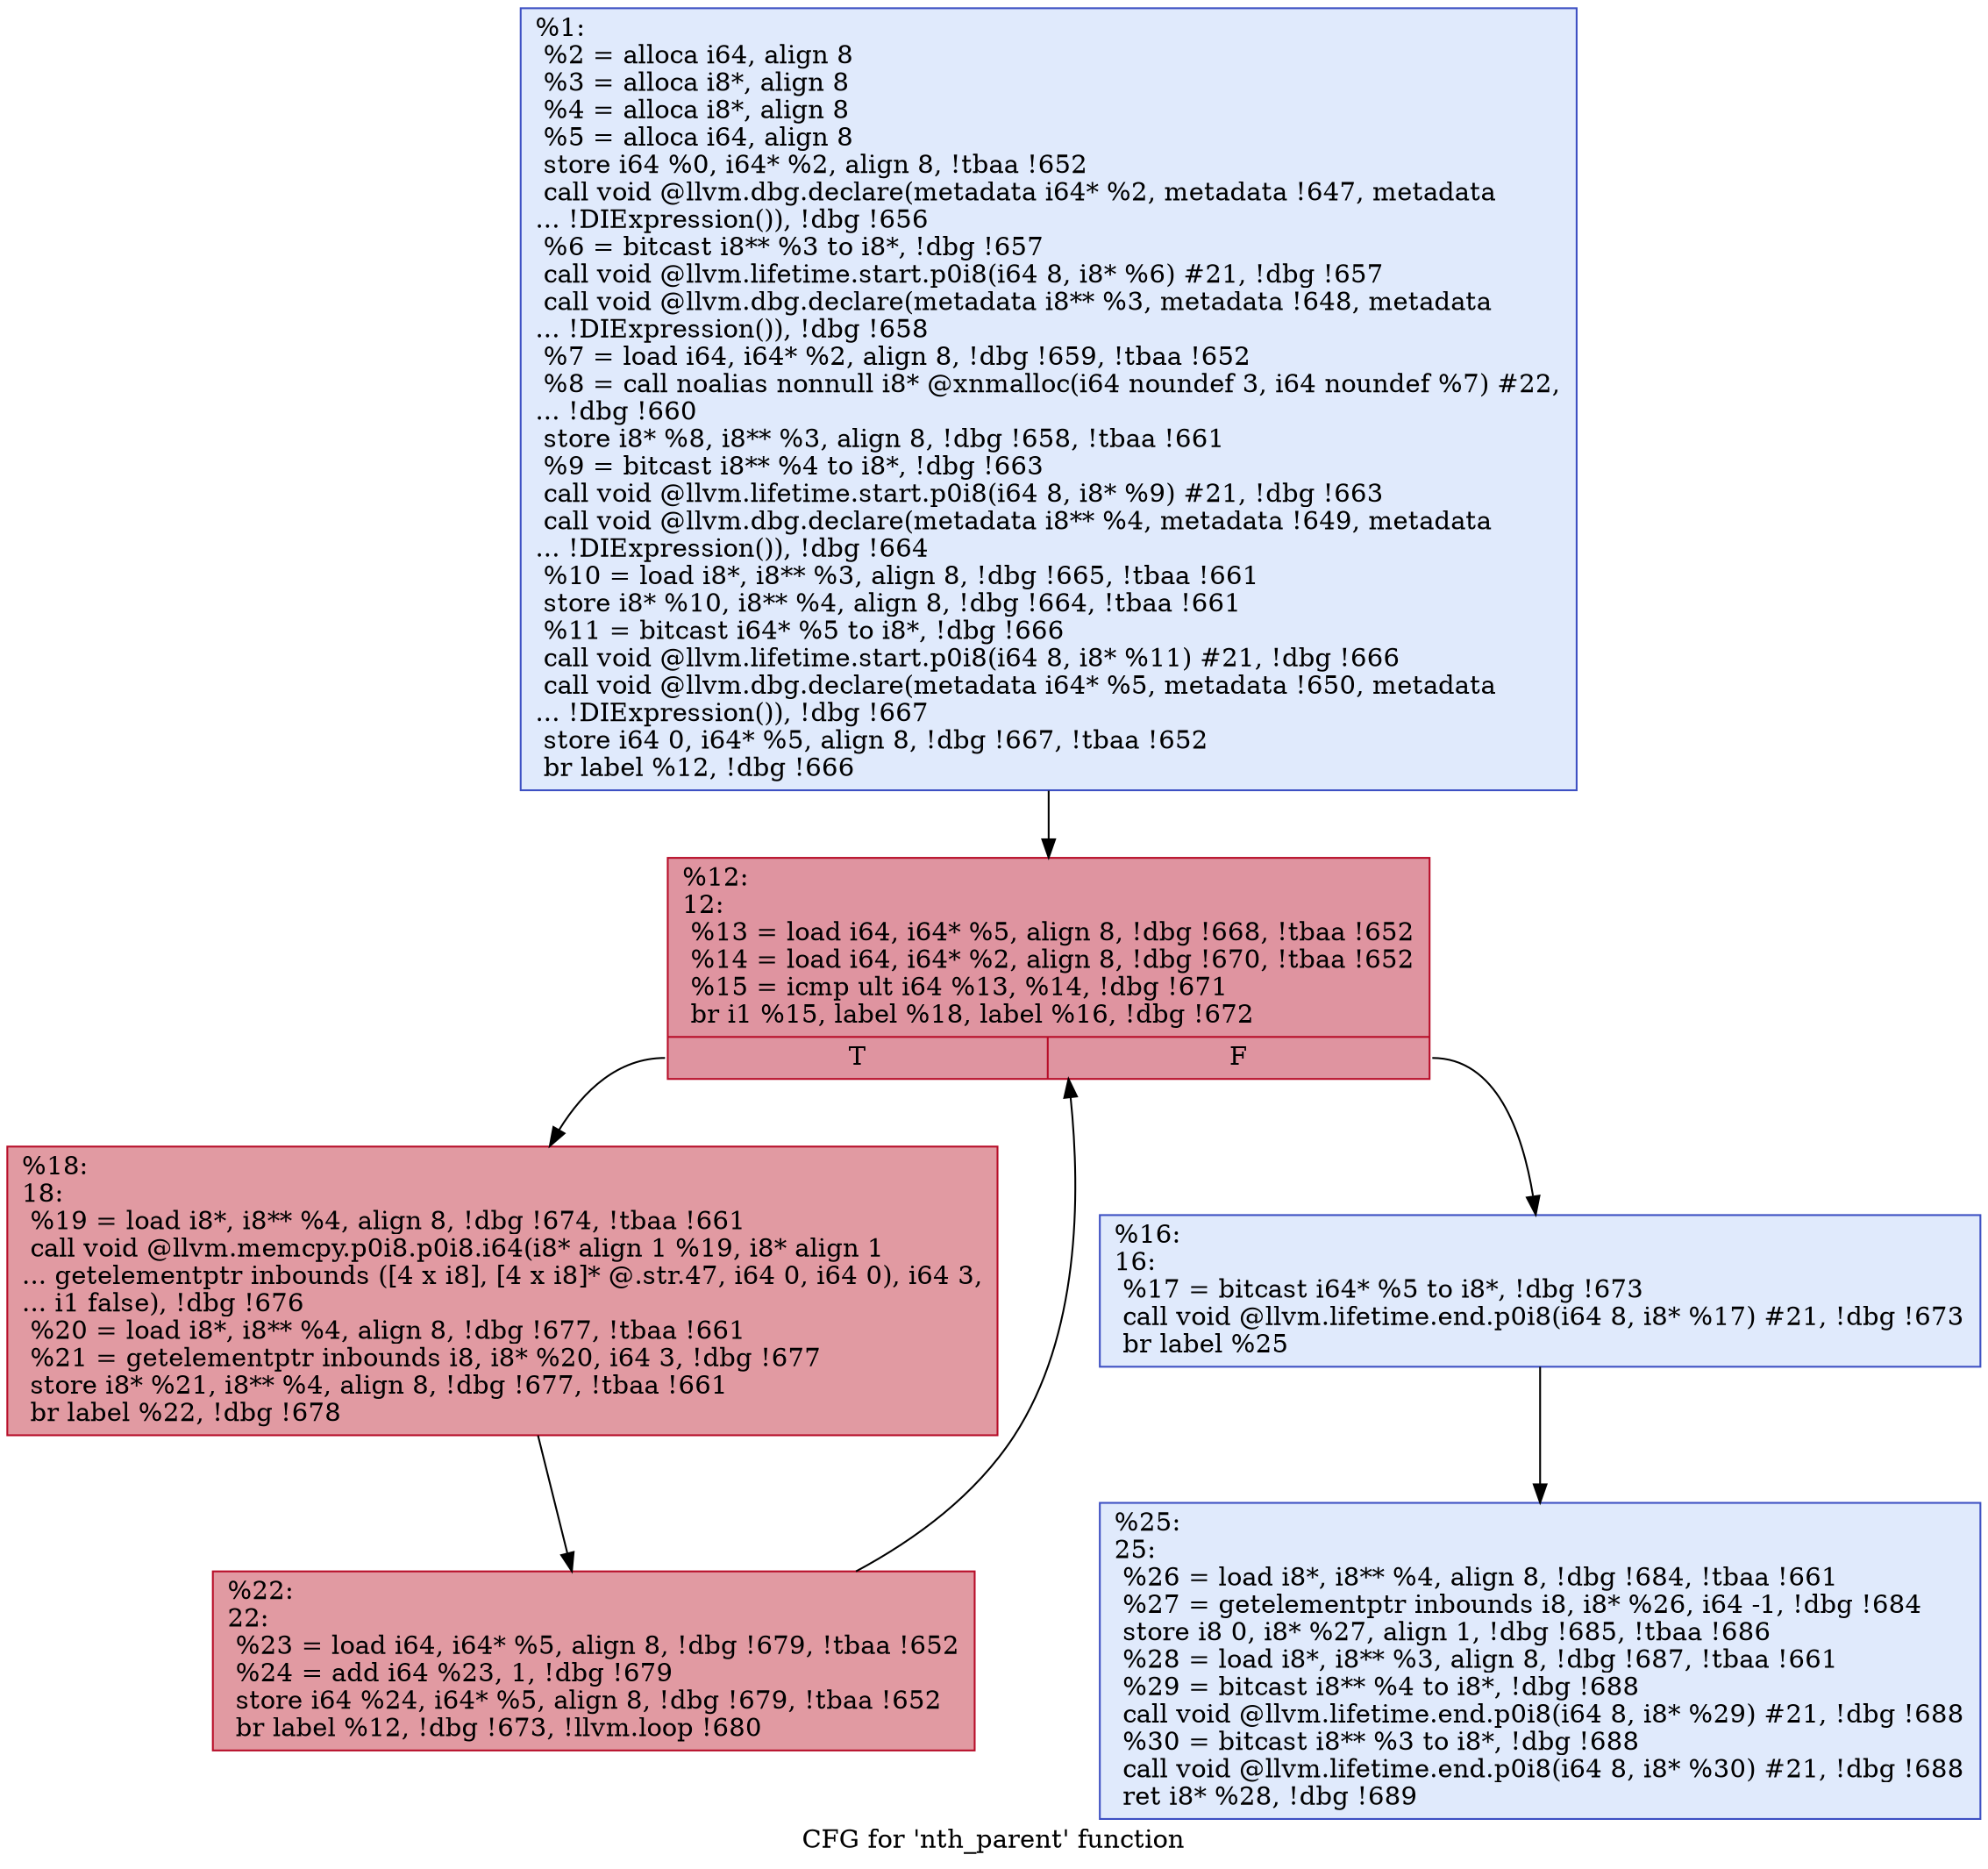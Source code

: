 digraph "CFG for 'nth_parent' function" {
	label="CFG for 'nth_parent' function";

	Node0x197c650 [shape=record,color="#3d50c3ff", style=filled, fillcolor="#b9d0f970",label="{%1:\l  %2 = alloca i64, align 8\l  %3 = alloca i8*, align 8\l  %4 = alloca i8*, align 8\l  %5 = alloca i64, align 8\l  store i64 %0, i64* %2, align 8, !tbaa !652\l  call void @llvm.dbg.declare(metadata i64* %2, metadata !647, metadata\l... !DIExpression()), !dbg !656\l  %6 = bitcast i8** %3 to i8*, !dbg !657\l  call void @llvm.lifetime.start.p0i8(i64 8, i8* %6) #21, !dbg !657\l  call void @llvm.dbg.declare(metadata i8** %3, metadata !648, metadata\l... !DIExpression()), !dbg !658\l  %7 = load i64, i64* %2, align 8, !dbg !659, !tbaa !652\l  %8 = call noalias nonnull i8* @xnmalloc(i64 noundef 3, i64 noundef %7) #22,\l... !dbg !660\l  store i8* %8, i8** %3, align 8, !dbg !658, !tbaa !661\l  %9 = bitcast i8** %4 to i8*, !dbg !663\l  call void @llvm.lifetime.start.p0i8(i64 8, i8* %9) #21, !dbg !663\l  call void @llvm.dbg.declare(metadata i8** %4, metadata !649, metadata\l... !DIExpression()), !dbg !664\l  %10 = load i8*, i8** %3, align 8, !dbg !665, !tbaa !661\l  store i8* %10, i8** %4, align 8, !dbg !664, !tbaa !661\l  %11 = bitcast i64* %5 to i8*, !dbg !666\l  call void @llvm.lifetime.start.p0i8(i64 8, i8* %11) #21, !dbg !666\l  call void @llvm.dbg.declare(metadata i64* %5, metadata !650, metadata\l... !DIExpression()), !dbg !667\l  store i64 0, i64* %5, align 8, !dbg !667, !tbaa !652\l  br label %12, !dbg !666\l}"];
	Node0x197c650 -> Node0x197c6e0;
	Node0x197c6e0 [shape=record,color="#b70d28ff", style=filled, fillcolor="#b70d2870",label="{%12:\l12:                                               \l  %13 = load i64, i64* %5, align 8, !dbg !668, !tbaa !652\l  %14 = load i64, i64* %2, align 8, !dbg !670, !tbaa !652\l  %15 = icmp ult i64 %13, %14, !dbg !671\l  br i1 %15, label %18, label %16, !dbg !672\l|{<s0>T|<s1>F}}"];
	Node0x197c6e0:s0 -> Node0x197c780;
	Node0x197c6e0:s1 -> Node0x197c730;
	Node0x197c730 [shape=record,color="#3d50c3ff", style=filled, fillcolor="#b9d0f970",label="{%16:\l16:                                               \l  %17 = bitcast i64* %5 to i8*, !dbg !673\l  call void @llvm.lifetime.end.p0i8(i64 8, i8* %17) #21, !dbg !673\l  br label %25\l}"];
	Node0x197c730 -> Node0x197c820;
	Node0x197c780 [shape=record,color="#b70d28ff", style=filled, fillcolor="#bb1b2c70",label="{%18:\l18:                                               \l  %19 = load i8*, i8** %4, align 8, !dbg !674, !tbaa !661\l  call void @llvm.memcpy.p0i8.p0i8.i64(i8* align 1 %19, i8* align 1\l... getelementptr inbounds ([4 x i8], [4 x i8]* @.str.47, i64 0, i64 0), i64 3,\l... i1 false), !dbg !676\l  %20 = load i8*, i8** %4, align 8, !dbg !677, !tbaa !661\l  %21 = getelementptr inbounds i8, i8* %20, i64 3, !dbg !677\l  store i8* %21, i8** %4, align 8, !dbg !677, !tbaa !661\l  br label %22, !dbg !678\l}"];
	Node0x197c780 -> Node0x197c7d0;
	Node0x197c7d0 [shape=record,color="#b70d28ff", style=filled, fillcolor="#bb1b2c70",label="{%22:\l22:                                               \l  %23 = load i64, i64* %5, align 8, !dbg !679, !tbaa !652\l  %24 = add i64 %23, 1, !dbg !679\l  store i64 %24, i64* %5, align 8, !dbg !679, !tbaa !652\l  br label %12, !dbg !673, !llvm.loop !680\l}"];
	Node0x197c7d0 -> Node0x197c6e0;
	Node0x197c820 [shape=record,color="#3d50c3ff", style=filled, fillcolor="#b9d0f970",label="{%25:\l25:                                               \l  %26 = load i8*, i8** %4, align 8, !dbg !684, !tbaa !661\l  %27 = getelementptr inbounds i8, i8* %26, i64 -1, !dbg !684\l  store i8 0, i8* %27, align 1, !dbg !685, !tbaa !686\l  %28 = load i8*, i8** %3, align 8, !dbg !687, !tbaa !661\l  %29 = bitcast i8** %4 to i8*, !dbg !688\l  call void @llvm.lifetime.end.p0i8(i64 8, i8* %29) #21, !dbg !688\l  %30 = bitcast i8** %3 to i8*, !dbg !688\l  call void @llvm.lifetime.end.p0i8(i64 8, i8* %30) #21, !dbg !688\l  ret i8* %28, !dbg !689\l}"];
}
